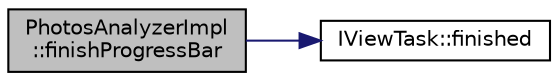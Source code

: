 digraph "PhotosAnalyzerImpl::finishProgressBar"
{
 // LATEX_PDF_SIZE
  edge [fontname="Helvetica",fontsize="10",labelfontname="Helvetica",labelfontsize="10"];
  node [fontname="Helvetica",fontsize="10",shape=record];
  rankdir="LR";
  Node1 [label="PhotosAnalyzerImpl\l::finishProgressBar",height=0.2,width=0.4,color="black", fillcolor="grey75", style="filled", fontcolor="black",tooltip=" "];
  Node1 -> Node2 [color="midnightblue",fontsize="10",style="solid",fontname="Helvetica"];
  Node2 [label="IViewTask::finished",height=0.2,width=0.4,color="black", fillcolor="white", style="filled",URL="$struct_i_view_task.html#ac2eda57488f8b44efeb804089a6d4dfa",tooltip=" "];
}
